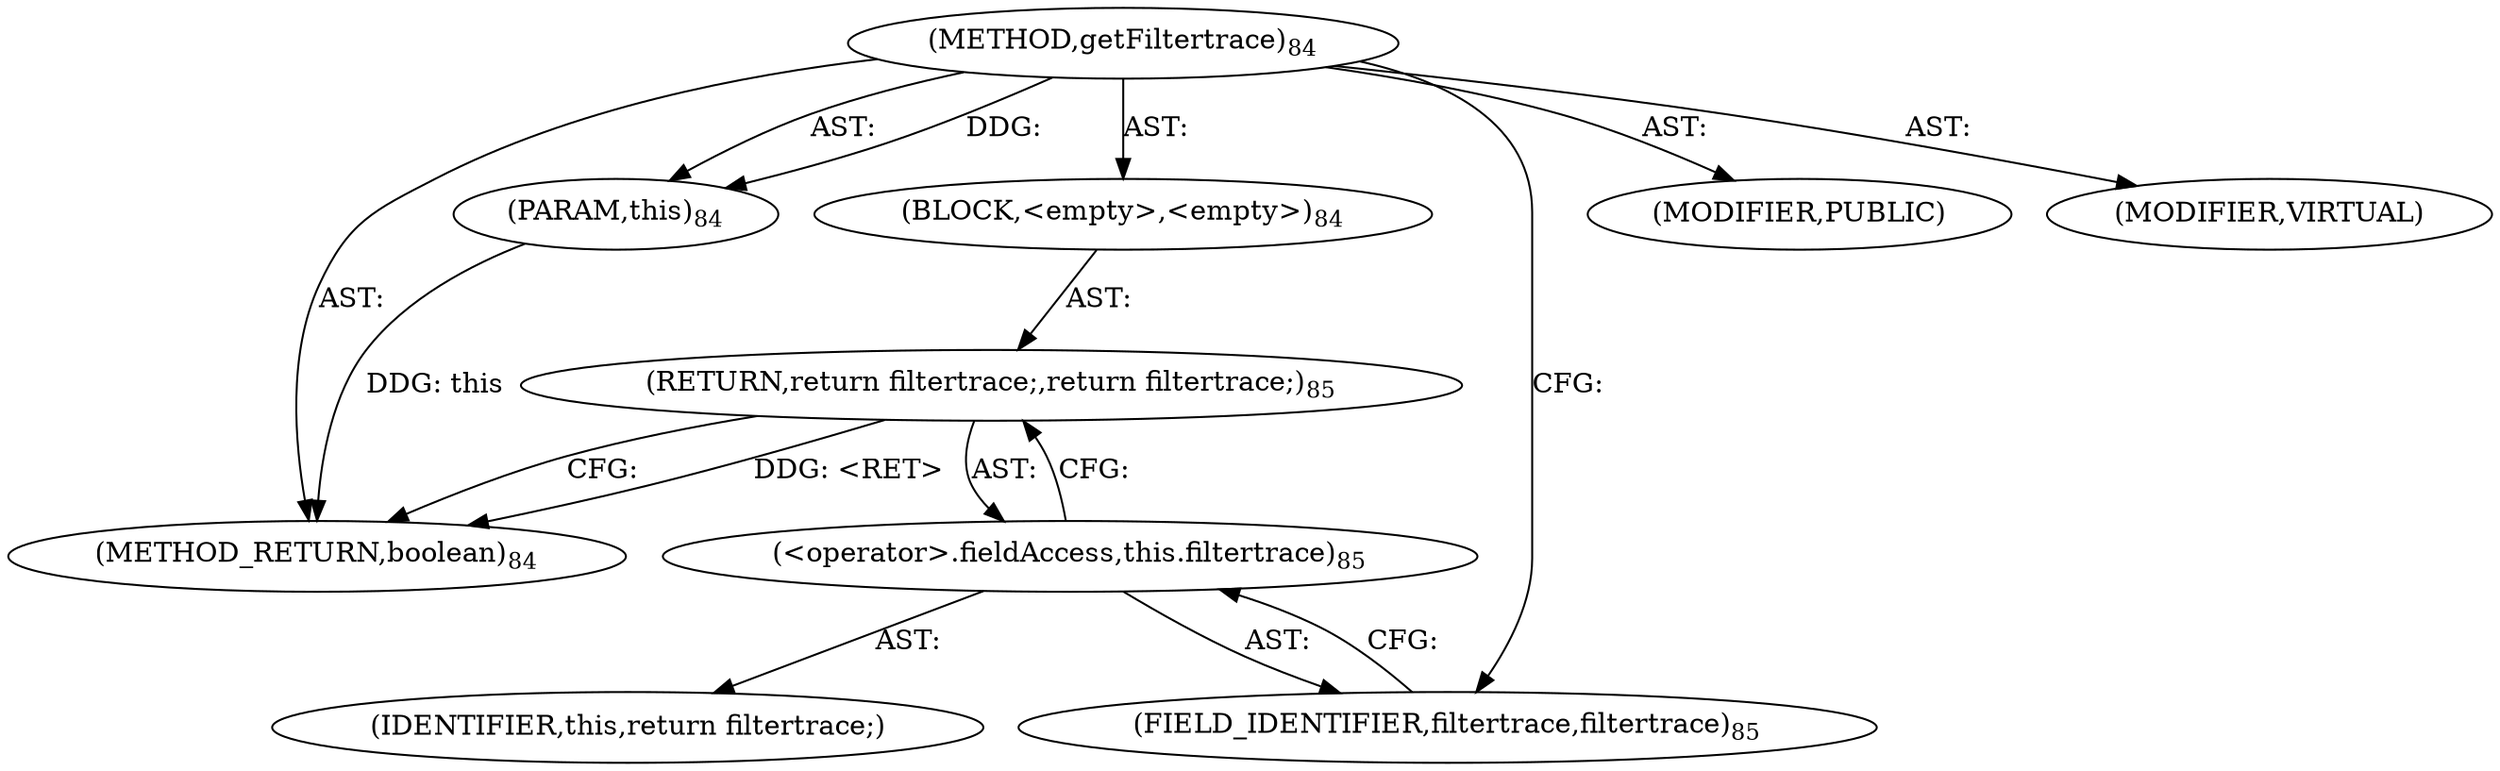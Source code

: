 digraph "getFiltertrace" {  
"111669149697" [label = <(METHOD,getFiltertrace)<SUB>84</SUB>> ]
"115964116997" [label = <(PARAM,this)<SUB>84</SUB>> ]
"25769803777" [label = <(BLOCK,&lt;empty&gt;,&lt;empty&gt;)<SUB>84</SUB>> ]
"146028888064" [label = <(RETURN,return filtertrace;,return filtertrace;)<SUB>85</SUB>> ]
"30064771074" [label = <(&lt;operator&gt;.fieldAccess,this.filtertrace)<SUB>85</SUB>> ]
"68719476741" [label = <(IDENTIFIER,this,return filtertrace;)> ]
"55834574849" [label = <(FIELD_IDENTIFIER,filtertrace,filtertrace)<SUB>85</SUB>> ]
"133143986188" [label = <(MODIFIER,PUBLIC)> ]
"133143986189" [label = <(MODIFIER,VIRTUAL)> ]
"128849018881" [label = <(METHOD_RETURN,boolean)<SUB>84</SUB>> ]
  "111669149697" -> "115964116997"  [ label = "AST: "] 
  "111669149697" -> "25769803777"  [ label = "AST: "] 
  "111669149697" -> "133143986188"  [ label = "AST: "] 
  "111669149697" -> "133143986189"  [ label = "AST: "] 
  "111669149697" -> "128849018881"  [ label = "AST: "] 
  "25769803777" -> "146028888064"  [ label = "AST: "] 
  "146028888064" -> "30064771074"  [ label = "AST: "] 
  "30064771074" -> "68719476741"  [ label = "AST: "] 
  "30064771074" -> "55834574849"  [ label = "AST: "] 
  "146028888064" -> "128849018881"  [ label = "CFG: "] 
  "30064771074" -> "146028888064"  [ label = "CFG: "] 
  "55834574849" -> "30064771074"  [ label = "CFG: "] 
  "111669149697" -> "55834574849"  [ label = "CFG: "] 
  "146028888064" -> "128849018881"  [ label = "DDG: &lt;RET&gt;"] 
  "115964116997" -> "128849018881"  [ label = "DDG: this"] 
  "111669149697" -> "115964116997"  [ label = "DDG: "] 
}
